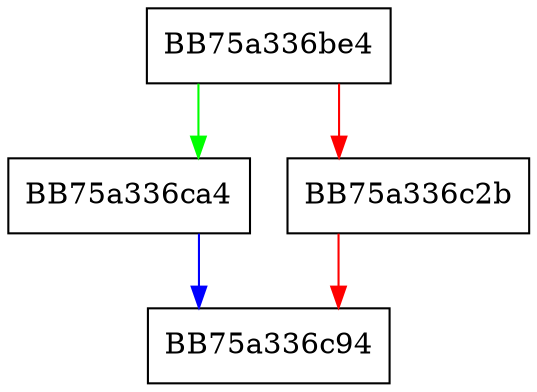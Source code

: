 digraph msil_emit_stind {
  node [shape="box"];
  graph [splines=ortho];
  BB75a336be4 -> BB75a336ca4 [color="green"];
  BB75a336be4 -> BB75a336c2b [color="red"];
  BB75a336c2b -> BB75a336c94 [color="red"];
  BB75a336ca4 -> BB75a336c94 [color="blue"];
}